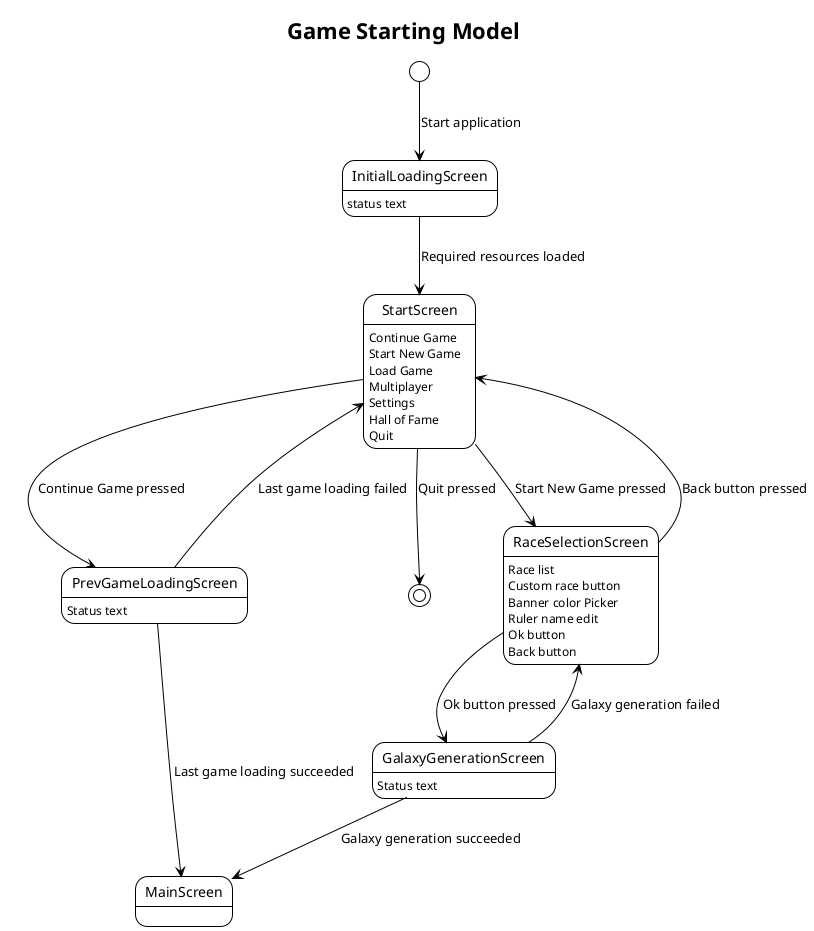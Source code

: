 @startuml
!theme plain
title Game Starting Model

[*] --> InitialLoadingScreen : Start application

InitialLoadingScreen: status text
InitialLoadingScreen --> StartScreen: Required resources loaded

StartScreen : Continue Game
StartScreen : Start New Game
StartScreen : Load Game
StartScreen : Multiplayer
StartScreen : Settings
StartScreen : Hall of Fame
StartScreen : Quit


StartScreen --> PrevGameLoadingScreen: Continue Game pressed

PrevGameLoadingScreen: Status text

PrevGameLoadingScreen --> MainScreen: Last game loading succeeded
PrevGameLoadingScreen --> StartScreen: Last game loading failed


StartScreen  --> [*]: Quit pressed

StartScreen  --> RaceSelectionScreen: Start New Game pressed

RaceSelectionScreen: Race list
RaceSelectionScreen: Custom race button
RaceSelectionScreen: Banner color Picker
RaceSelectionScreen: Ruler name edit
RaceSelectionScreen: Ok button
RaceSelectionScreen: Back button

RaceSelectionScreen --> GalaxyGenerationScreen : Ok button pressed
RaceSelectionScreen --> StartScreen  : Back button pressed

GalaxyGenerationScreen : Status text
GalaxyGenerationScreen --> MainScreen: Galaxy generation succeeded
GalaxyGenerationScreen --> RaceSelectionScreen: Galaxy generation failed

@enduml
